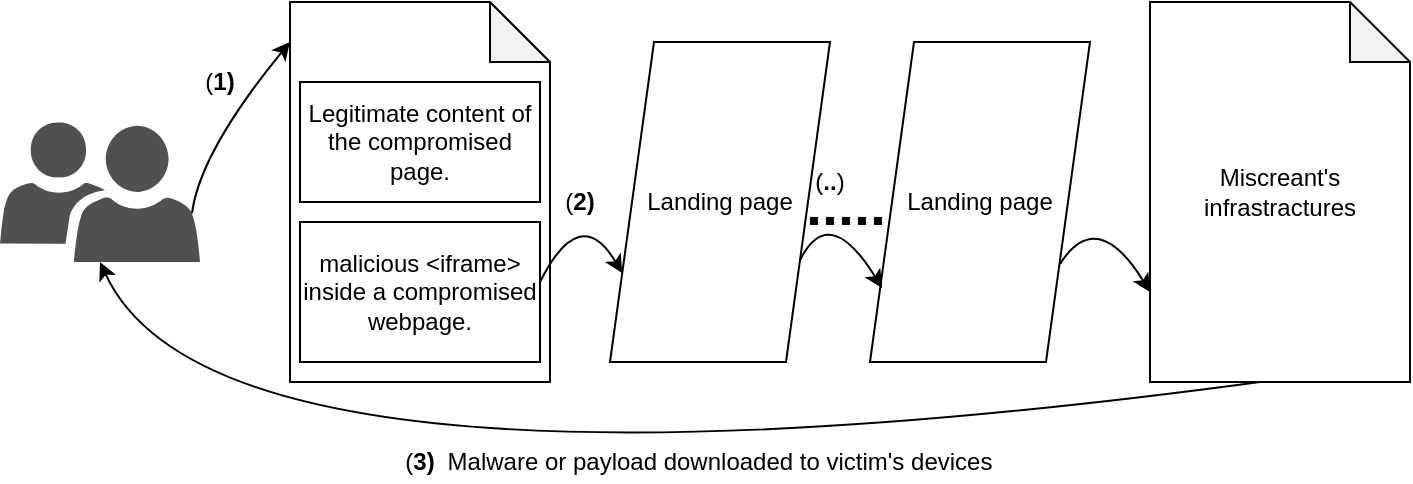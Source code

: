 <mxfile version="12.3.8" type="device" pages="1"><diagram id="cxLF7cIDJ7GoWOaiKZes" name="Page-1"><mxGraphModel dx="942" dy="602" grid="1" gridSize="10" guides="1" tooltips="1" connect="1" arrows="1" fold="1" page="1" pageScale="1" pageWidth="850" pageHeight="1100" math="0" shadow="0"><root><mxCell id="0"/><mxCell id="1" parent="0"/><mxCell id="KNNYt0rM3LdT9BFLH8MZ-2" value="" style="pointerEvents=1;shadow=0;dashed=0;html=1;strokeColor=none;labelPosition=center;verticalLabelPosition=bottom;verticalAlign=top;align=center;fillColor=#505050;shape=mxgraph.mscae.intune.user_group" vertex="1" parent="1"><mxGeometry x="40" y="100" width="100" height="70" as="geometry"/></mxCell><mxCell id="KNNYt0rM3LdT9BFLH8MZ-3" value="" style="shape=note;whiteSpace=wrap;html=1;backgroundOutline=1;darkOpacity=0.05;" vertex="1" parent="1"><mxGeometry x="185" y="40" width="130" height="190" as="geometry"/></mxCell><mxCell id="KNNYt0rM3LdT9BFLH8MZ-4" value="malicious &amp;lt;iframe&amp;gt; inside a compromised webpage." style="rounded=0;whiteSpace=wrap;html=1;" vertex="1" parent="1"><mxGeometry x="190" y="150" width="120" height="70" as="geometry"/></mxCell><mxCell id="KNNYt0rM3LdT9BFLH8MZ-5" value="Legitimate content of the compromised page." style="rounded=0;whiteSpace=wrap;html=1;" vertex="1" parent="1"><mxGeometry x="190" y="80" width="120" height="60" as="geometry"/></mxCell><mxCell id="KNNYt0rM3LdT9BFLH8MZ-10" value="" style="curved=1;endArrow=classic;html=1;entryX=0;entryY=0.105;entryDx=0;entryDy=0;entryPerimeter=0;exitX=0.96;exitY=0.65;exitDx=0;exitDy=0;exitPerimeter=0;" edge="1" parent="1" source="KNNYt0rM3LdT9BFLH8MZ-2" target="KNNYt0rM3LdT9BFLH8MZ-3"><mxGeometry width="50" height="50" relative="1" as="geometry"><mxPoint x="140" y="165" as="sourcePoint"/><mxPoint x="240" y="90" as="targetPoint"/><Array as="points"><mxPoint x="140" y="115"/></Array></mxGeometry></mxCell><mxCell id="KNNYt0rM3LdT9BFLH8MZ-11" value="(&lt;b&gt;1)&lt;/b&gt;" style="text;html=1;strokeColor=none;fillColor=none;align=center;verticalAlign=middle;whiteSpace=wrap;rounded=0;" vertex="1" parent="1"><mxGeometry x="130" y="70" width="40" height="20" as="geometry"/></mxCell><mxCell id="KNNYt0rM3LdT9BFLH8MZ-15" value="Landing page" style="shape=parallelogram;perimeter=parallelogramPerimeter;whiteSpace=wrap;html=1;" vertex="1" parent="1"><mxGeometry x="345" y="60" width="110" height="160" as="geometry"/></mxCell><mxCell id="KNNYt0rM3LdT9BFLH8MZ-16" value="" style="endArrow=none;dashed=1;html=1;strokeWidth=4;dashPattern=1 1;" edge="1" parent="1"><mxGeometry width="50" height="50" relative="1" as="geometry"><mxPoint x="445" y="149.5" as="sourcePoint"/><mxPoint x="485" y="149.5" as="targetPoint"/></mxGeometry></mxCell><mxCell id="KNNYt0rM3LdT9BFLH8MZ-17" value="Landing page" style="shape=parallelogram;perimeter=parallelogramPerimeter;whiteSpace=wrap;html=1;" vertex="1" parent="1"><mxGeometry x="475" y="60" width="110" height="160" as="geometry"/></mxCell><mxCell id="KNNYt0rM3LdT9BFLH8MZ-21" value="" style="curved=1;endArrow=classic;html=1;entryX=0;entryY=0.75;entryDx=0;entryDy=0;" edge="1" parent="1" target="KNNYt0rM3LdT9BFLH8MZ-15"><mxGeometry width="50" height="50" relative="1" as="geometry"><mxPoint x="310" y="180" as="sourcePoint"/><mxPoint x="354" y="139.95" as="targetPoint"/><Array as="points"><mxPoint x="330" y="140"/></Array></mxGeometry></mxCell><mxCell id="KNNYt0rM3LdT9BFLH8MZ-22" value="" style="curved=1;endArrow=classic;html=1;entryX=0.055;entryY=0.769;entryDx=0;entryDy=0;entryPerimeter=0;exitX=1;exitY=0.75;exitDx=0;exitDy=0;" edge="1" parent="1" source="KNNYt0rM3LdT9BFLH8MZ-15" target="KNNYt0rM3LdT9BFLH8MZ-17"><mxGeometry width="50" height="50" relative="1" as="geometry"><mxPoint x="435" y="176" as="sourcePoint"/><mxPoint x="475.611" y="175.556" as="targetPoint"/><Array as="points"><mxPoint x="454.5" y="140"/></Array></mxGeometry></mxCell><mxCell id="KNNYt0rM3LdT9BFLH8MZ-23" value="&lt;div&gt;Miscreant's infrastractures&lt;/div&gt;" style="shape=note;whiteSpace=wrap;html=1;backgroundOutline=1;darkOpacity=0.05;" vertex="1" parent="1"><mxGeometry x="615" y="40" width="130" height="190" as="geometry"/></mxCell><mxCell id="KNNYt0rM3LdT9BFLH8MZ-24" style="edgeStyle=orthogonalEdgeStyle;rounded=0;orthogonalLoop=1;jettySize=auto;html=1;exitX=0.5;exitY=1;exitDx=0;exitDy=0;dashed=1;dashPattern=1 1;strokeWidth=4;" edge="1" parent="1" source="KNNYt0rM3LdT9BFLH8MZ-11" target="KNNYt0rM3LdT9BFLH8MZ-11"><mxGeometry relative="1" as="geometry"/></mxCell><mxCell id="KNNYt0rM3LdT9BFLH8MZ-25" value="(&lt;b&gt;2)&lt;/b&gt;" style="text;html=1;strokeColor=none;fillColor=none;align=center;verticalAlign=middle;whiteSpace=wrap;rounded=0;" vertex="1" parent="1"><mxGeometry x="310" y="130" width="40" height="20" as="geometry"/></mxCell><mxCell id="KNNYt0rM3LdT9BFLH8MZ-26" value="(&lt;b&gt;..&lt;/b&gt;)" style="text;html=1;strokeColor=none;fillColor=none;align=center;verticalAlign=middle;whiteSpace=wrap;rounded=0;" vertex="1" parent="1"><mxGeometry x="435" y="120" width="40" height="20" as="geometry"/></mxCell><mxCell id="KNNYt0rM3LdT9BFLH8MZ-28" value="" style="curved=1;endArrow=classic;html=1;entryX=0.055;entryY=0.769;entryDx=0;entryDy=0;entryPerimeter=0;" edge="1" parent="1"><mxGeometry width="50" height="50" relative="1" as="geometry"><mxPoint x="570" y="171" as="sourcePoint"/><mxPoint x="615.05" y="185.04" as="targetPoint"/><Array as="points"><mxPoint x="588.5" y="142"/></Array></mxGeometry></mxCell><mxCell id="KNNYt0rM3LdT9BFLH8MZ-29" value="" style="curved=1;endArrow=classic;html=1;entryX=0.5;entryY=1;entryDx=0;entryDy=0;entryPerimeter=0;" edge="1" parent="1" target="KNNYt0rM3LdT9BFLH8MZ-2"><mxGeometry width="50" height="50" relative="1" as="geometry"><mxPoint x="670" y="230" as="sourcePoint"/><mxPoint x="380" y="309" as="targetPoint"/><Array as="points"><mxPoint x="150" y="300"/></Array></mxGeometry></mxCell><mxCell id="KNNYt0rM3LdT9BFLH8MZ-30" value="Malware or payload downloaded to victim's devices" style="text;html=1;strokeColor=none;fillColor=none;align=center;verticalAlign=middle;whiteSpace=wrap;rounded=0;" vertex="1" parent="1"><mxGeometry x="230" y="260" width="340" height="20" as="geometry"/></mxCell><mxCell id="KNNYt0rM3LdT9BFLH8MZ-31" value="(&lt;b&gt;3)&lt;/b&gt;" style="text;html=1;strokeColor=none;fillColor=none;align=center;verticalAlign=middle;whiteSpace=wrap;rounded=0;" vertex="1" parent="1"><mxGeometry x="230" y="260" width="40" height="20" as="geometry"/></mxCell></root></mxGraphModel></diagram></mxfile>